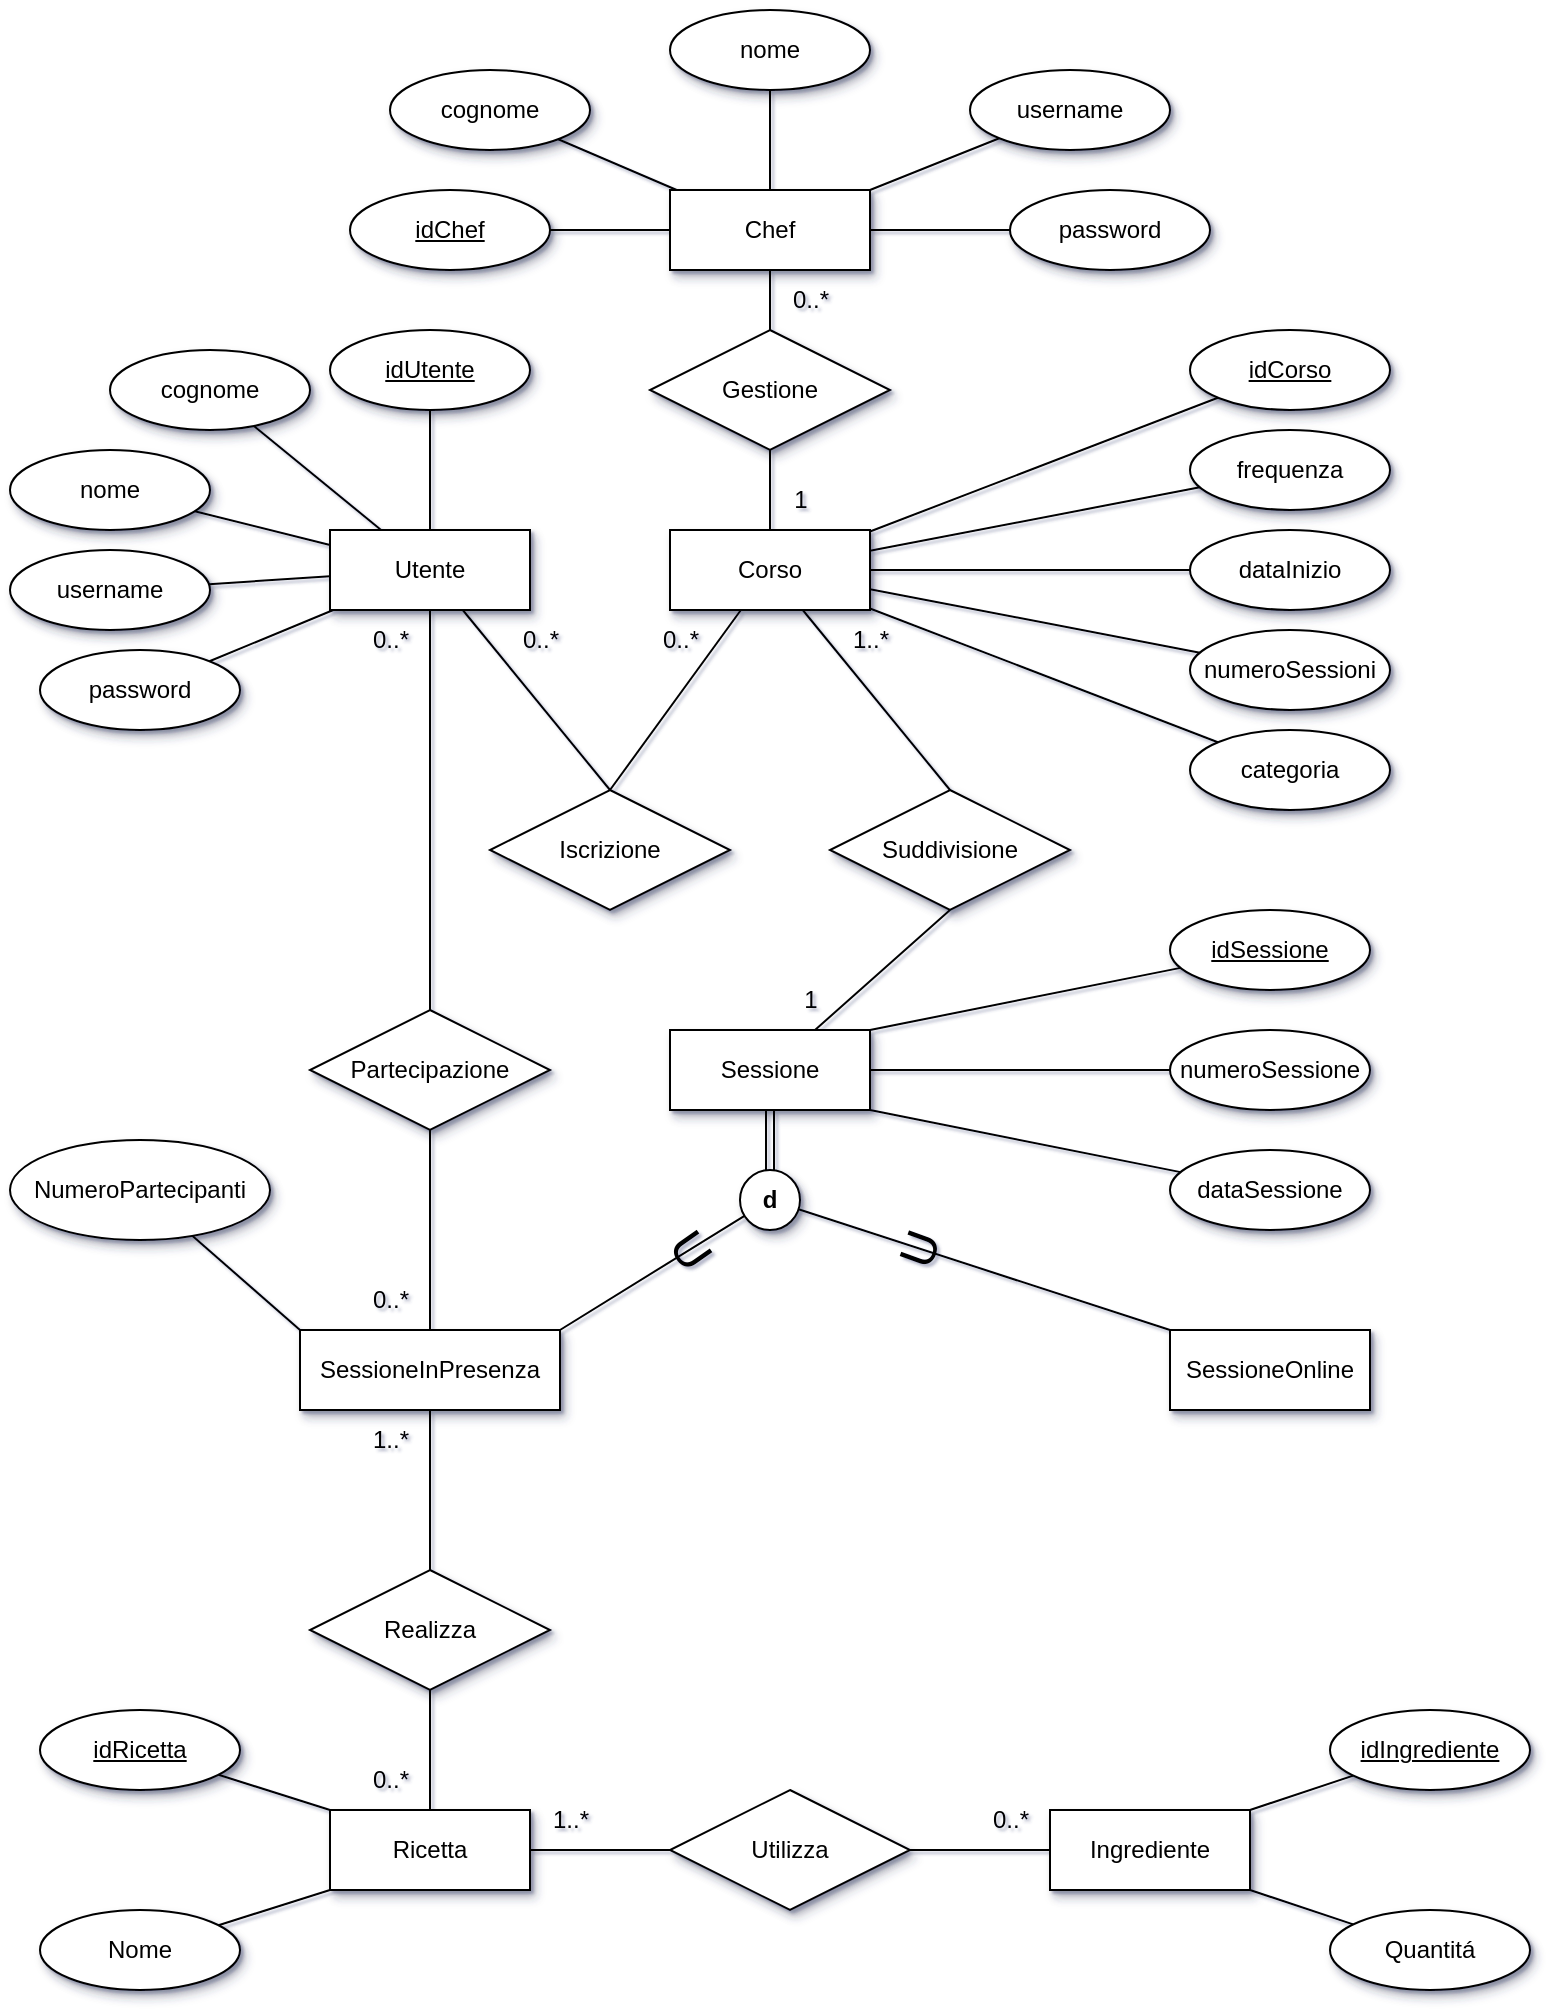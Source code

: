 <mxfile version="27.0.9">
  <diagram name="Pagina-1" id="IO72nUoh3hYoswCz1FrB">
    <mxGraphModel dx="1793" dy="914" grid="1" gridSize="10" guides="1" tooltips="1" connect="1" arrows="1" fold="1" page="1" pageScale="1" pageWidth="827" pageHeight="1169" math="0" shadow="1">
      <root>
        <mxCell id="0" />
        <mxCell id="1" parent="0" />
        <mxCell id="X9CcGSQdcjv7YNDz8xj4-1" value="Chef" style="whiteSpace=wrap;html=1;align=center;shadow=1;" parent="1" vertex="1">
          <mxGeometry x="360.0" y="110" width="100" height="40" as="geometry" />
        </mxCell>
        <mxCell id="X9CcGSQdcjv7YNDz8xj4-2" value="idChef" style="ellipse;whiteSpace=wrap;html=1;align=center;fontStyle=4;shadow=1;strokeColor=default;verticalAlign=middle;fontFamily=Helvetica;fontSize=12;fontColor=default;fillColor=default;" parent="1" vertex="1">
          <mxGeometry x="200.0" y="110" width="100" height="40" as="geometry" />
        </mxCell>
        <mxCell id="X9CcGSQdcjv7YNDz8xj4-3" value="password" style="ellipse;whiteSpace=wrap;html=1;align=center;shadow=1;strokeColor=default;verticalAlign=middle;fontFamily=Helvetica;fontSize=12;fontColor=default;fillColor=default;" parent="1" vertex="1">
          <mxGeometry x="530" y="110" width="100" height="40" as="geometry" />
        </mxCell>
        <mxCell id="X9CcGSQdcjv7YNDz8xj4-4" value="username" style="ellipse;whiteSpace=wrap;html=1;align=center;shadow=1;strokeColor=default;verticalAlign=middle;fontFamily=Helvetica;fontSize=12;fontColor=default;fillColor=default;" parent="1" vertex="1">
          <mxGeometry x="510" y="50" width="100" height="40" as="geometry" />
        </mxCell>
        <mxCell id="X9CcGSQdcjv7YNDz8xj4-5" value="cognome" style="ellipse;whiteSpace=wrap;html=1;align=center;shadow=1;strokeColor=default;verticalAlign=middle;fontFamily=Helvetica;fontSize=12;fontColor=default;fillColor=default;" parent="1" vertex="1">
          <mxGeometry x="220" y="50" width="100" height="40" as="geometry" />
        </mxCell>
        <mxCell id="X9CcGSQdcjv7YNDz8xj4-6" value="nome" style="ellipse;whiteSpace=wrap;html=1;align=center;shadow=1;strokeColor=default;verticalAlign=middle;fontFamily=Helvetica;fontSize=12;fontColor=default;fillColor=default;" parent="1" vertex="1">
          <mxGeometry x="360" y="20" width="100" height="40" as="geometry" />
        </mxCell>
        <mxCell id="X9CcGSQdcjv7YNDz8xj4-9" value="Utente" style="whiteSpace=wrap;html=1;align=center;shadow=1;strokeColor=default;verticalAlign=middle;fontFamily=Helvetica;fontSize=12;fontColor=default;fillColor=default;direction=east;flipH=0;flipV=1;" parent="1" vertex="1">
          <mxGeometry x="190" y="280" width="100" height="40" as="geometry" />
        </mxCell>
        <mxCell id="X9CcGSQdcjv7YNDz8xj4-10" value="idUtente" style="ellipse;whiteSpace=wrap;html=1;align=center;fontStyle=4;shadow=1;strokeColor=default;verticalAlign=middle;fontFamily=Helvetica;fontSize=12;fontColor=default;fillColor=default;direction=east;flipH=0;flipV=1;" parent="1" vertex="1">
          <mxGeometry x="190" y="180" width="100" height="40" as="geometry" />
        </mxCell>
        <mxCell id="X9CcGSQdcjv7YNDz8xj4-11" value="password" style="ellipse;whiteSpace=wrap;html=1;align=center;shadow=1;strokeColor=default;verticalAlign=middle;fontFamily=Helvetica;fontSize=12;fontColor=default;fillColor=default;direction=east;flipH=0;flipV=1;" parent="1" vertex="1">
          <mxGeometry x="45" y="340" width="100" height="40" as="geometry" />
        </mxCell>
        <mxCell id="X9CcGSQdcjv7YNDz8xj4-12" value="username" style="ellipse;whiteSpace=wrap;html=1;align=center;shadow=1;strokeColor=default;verticalAlign=middle;fontFamily=Helvetica;fontSize=12;fontColor=default;fillColor=default;direction=east;flipH=0;flipV=1;" parent="1" vertex="1">
          <mxGeometry x="30" y="290" width="100" height="40" as="geometry" />
        </mxCell>
        <mxCell id="X9CcGSQdcjv7YNDz8xj4-13" value="cognome" style="ellipse;whiteSpace=wrap;html=1;align=center;shadow=1;strokeColor=default;verticalAlign=middle;fontFamily=Helvetica;fontSize=12;fontColor=default;fillColor=default;direction=east;flipH=0;flipV=1;" parent="1" vertex="1">
          <mxGeometry x="80" y="190" width="100" height="40" as="geometry" />
        </mxCell>
        <mxCell id="X9CcGSQdcjv7YNDz8xj4-14" value="nome" style="ellipse;whiteSpace=wrap;html=1;align=center;shadow=1;strokeColor=default;verticalAlign=middle;fontFamily=Helvetica;fontSize=12;fontColor=default;fillColor=default;direction=east;flipH=0;flipV=1;" parent="1" vertex="1">
          <mxGeometry x="30" y="240" width="100" height="40" as="geometry" />
        </mxCell>
        <mxCell id="X9CcGSQdcjv7YNDz8xj4-16" value="Corso" style="whiteSpace=wrap;html=1;align=center;shadow=1;strokeColor=default;verticalAlign=middle;fontFamily=Helvetica;fontSize=12;fontColor=default;fillColor=default;" parent="1" vertex="1">
          <mxGeometry x="360" y="280" width="100" height="40" as="geometry" />
        </mxCell>
        <mxCell id="X9CcGSQdcjv7YNDz8xj4-17" value="idCorso" style="ellipse;whiteSpace=wrap;html=1;align=center;fontStyle=4;shadow=1;strokeColor=default;verticalAlign=middle;fontFamily=Helvetica;fontSize=12;fontColor=default;fillColor=default;" parent="1" vertex="1">
          <mxGeometry x="620" y="180" width="100" height="40" as="geometry" />
        </mxCell>
        <mxCell id="X9CcGSQdcjv7YNDz8xj4-18" value="categoria" style="ellipse;whiteSpace=wrap;html=1;align=center;shadow=1;strokeColor=default;verticalAlign=middle;fontFamily=Helvetica;fontSize=12;fontColor=default;fillColor=default;" parent="1" vertex="1">
          <mxGeometry x="620" y="380" width="100" height="40" as="geometry" />
        </mxCell>
        <mxCell id="X9CcGSQdcjv7YNDz8xj4-19" value="frequenza" style="ellipse;whiteSpace=wrap;html=1;align=center;shadow=1;strokeColor=default;verticalAlign=middle;fontFamily=Helvetica;fontSize=12;fontColor=default;fillColor=default;" parent="1" vertex="1">
          <mxGeometry x="620" y="230" width="100" height="40" as="geometry" />
        </mxCell>
        <mxCell id="X9CcGSQdcjv7YNDz8xj4-23" value="dataInizio" style="ellipse;whiteSpace=wrap;html=1;align=center;shadow=1;strokeColor=default;verticalAlign=middle;fontFamily=Helvetica;fontSize=12;fontColor=default;fillColor=default;" parent="1" vertex="1">
          <mxGeometry x="620" y="280" width="100" height="40" as="geometry" />
        </mxCell>
        <mxCell id="X9CcGSQdcjv7YNDz8xj4-24" value="numeroSessioni" style="ellipse;whiteSpace=wrap;html=1;align=center;shadow=1;strokeColor=default;verticalAlign=middle;fontFamily=Helvetica;fontSize=12;fontColor=default;fillColor=default;" parent="1" vertex="1">
          <mxGeometry x="620" y="330" width="100" height="40" as="geometry" />
        </mxCell>
        <mxCell id="X9CcGSQdcjv7YNDz8xj4-28" value="" style="endArrow=none;html=1;rounded=0;fontFamily=Helvetica;fontSize=12;fontColor=default;" parent="1" source="X9CcGSQdcjv7YNDz8xj4-1" target="X9CcGSQdcjv7YNDz8xj4-2" edge="1">
          <mxGeometry relative="1" as="geometry">
            <mxPoint x="300.15" y="370" as="sourcePoint" />
            <mxPoint x="460.15" y="370" as="targetPoint" />
          </mxGeometry>
        </mxCell>
        <mxCell id="X9CcGSQdcjv7YNDz8xj4-29" value="" style="endArrow=none;html=1;rounded=0;fontFamily=Helvetica;fontSize=12;fontColor=default;" parent="1" source="X9CcGSQdcjv7YNDz8xj4-9" target="X9CcGSQdcjv7YNDz8xj4-14" edge="1">
          <mxGeometry relative="1" as="geometry">
            <mxPoint x="170" y="267.222" as="sourcePoint" />
            <mxPoint x="400.0" y="66.137" as="targetPoint" />
          </mxGeometry>
        </mxCell>
        <mxCell id="X9CcGSQdcjv7YNDz8xj4-30" value="" style="endArrow=none;html=1;rounded=0;fontFamily=Helvetica;fontSize=12;fontColor=default;" parent="1" source="X9CcGSQdcjv7YNDz8xj4-13" target="X9CcGSQdcjv7YNDz8xj4-9" edge="1">
          <mxGeometry relative="1" as="geometry">
            <mxPoint x="270" y="38.57" as="sourcePoint" />
            <mxPoint x="430" y="38.57" as="targetPoint" />
          </mxGeometry>
        </mxCell>
        <mxCell id="X9CcGSQdcjv7YNDz8xj4-31" value="" style="endArrow=none;html=1;rounded=0;fontFamily=Helvetica;fontSize=12;fontColor=default;" parent="1" source="X9CcGSQdcjv7YNDz8xj4-9" target="X9CcGSQdcjv7YNDz8xj4-11" edge="1">
          <mxGeometry relative="1" as="geometry">
            <mxPoint x="270" y="225.071" as="sourcePoint" />
            <mxPoint x="430" y="225.071" as="targetPoint" />
          </mxGeometry>
        </mxCell>
        <mxCell id="X9CcGSQdcjv7YNDz8xj4-32" value="" style="endArrow=none;html=1;rounded=0;fontFamily=Helvetica;fontSize=12;fontColor=default;" parent="1" source="X9CcGSQdcjv7YNDz8xj4-1" target="X9CcGSQdcjv7YNDz8xj4-3" edge="1">
          <mxGeometry relative="1" as="geometry">
            <mxPoint x="300.15" y="370" as="sourcePoint" />
            <mxPoint x="460.15" y="370" as="targetPoint" />
          </mxGeometry>
        </mxCell>
        <mxCell id="X9CcGSQdcjv7YNDz8xj4-33" value="" style="endArrow=none;html=1;rounded=0;fontFamily=Helvetica;fontSize=12;fontColor=default;" parent="1" source="X9CcGSQdcjv7YNDz8xj4-1" target="X9CcGSQdcjv7YNDz8xj4-4" edge="1">
          <mxGeometry relative="1" as="geometry">
            <mxPoint x="300.15" y="370" as="sourcePoint" />
            <mxPoint x="460.15" y="370" as="targetPoint" />
          </mxGeometry>
        </mxCell>
        <mxCell id="X9CcGSQdcjv7YNDz8xj4-34" value="" style="endArrow=none;html=1;rounded=0;fontFamily=Helvetica;fontSize=12;fontColor=default;" parent="1" source="X9CcGSQdcjv7YNDz8xj4-1" target="X9CcGSQdcjv7YNDz8xj4-6" edge="1">
          <mxGeometry relative="1" as="geometry">
            <mxPoint x="300.15" y="370" as="sourcePoint" />
            <mxPoint x="460.15" y="370" as="targetPoint" />
          </mxGeometry>
        </mxCell>
        <mxCell id="X9CcGSQdcjv7YNDz8xj4-35" value="" style="endArrow=none;html=1;rounded=0;fontFamily=Helvetica;fontSize=12;fontColor=default;" parent="1" source="X9CcGSQdcjv7YNDz8xj4-1" target="X9CcGSQdcjv7YNDz8xj4-5" edge="1">
          <mxGeometry relative="1" as="geometry">
            <mxPoint x="300.15" y="370" as="sourcePoint" />
            <mxPoint x="460.15" y="370" as="targetPoint" />
          </mxGeometry>
        </mxCell>
        <mxCell id="X9CcGSQdcjv7YNDz8xj4-36" value="" style="endArrow=none;html=1;rounded=0;fontFamily=Helvetica;fontSize=12;fontColor=default;" parent="1" source="X9CcGSQdcjv7YNDz8xj4-9" target="X9CcGSQdcjv7YNDz8xj4-10" edge="1">
          <mxGeometry relative="1" as="geometry">
            <mxPoint x="270" y="20" as="sourcePoint" />
            <mxPoint x="430" y="20" as="targetPoint" />
          </mxGeometry>
        </mxCell>
        <mxCell id="X9CcGSQdcjv7YNDz8xj4-37" value="" style="endArrow=none;html=1;rounded=0;fontFamily=Helvetica;fontSize=12;fontColor=default;" parent="1" source="X9CcGSQdcjv7YNDz8xj4-12" target="X9CcGSQdcjv7YNDz8xj4-9" edge="1">
          <mxGeometry relative="1" as="geometry">
            <mxPoint x="240" y="131" as="sourcePoint" />
            <mxPoint x="170" y="282.5" as="targetPoint" />
          </mxGeometry>
        </mxCell>
        <mxCell id="X9CcGSQdcjv7YNDz8xj4-39" value="Gestione" style="shape=rhombus;perimeter=rhombusPerimeter;whiteSpace=wrap;html=1;align=center;shadow=1;strokeColor=default;verticalAlign=middle;fontFamily=Helvetica;fontSize=12;fontColor=default;fillColor=default;" parent="1" vertex="1">
          <mxGeometry x="350" y="180" width="120" height="60" as="geometry" />
        </mxCell>
        <mxCell id="X9CcGSQdcjv7YNDz8xj4-40" value="Iscrizione" style="shape=rhombus;perimeter=rhombusPerimeter;whiteSpace=wrap;html=1;align=center;shadow=1;strokeColor=default;verticalAlign=middle;fontFamily=Helvetica;fontSize=12;fontColor=default;fillColor=default;" parent="1" vertex="1">
          <mxGeometry x="270" y="410" width="120" height="60" as="geometry" />
        </mxCell>
        <mxCell id="X9CcGSQdcjv7YNDz8xj4-41" value="" style="endArrow=none;html=1;rounded=0;fontFamily=Helvetica;fontSize=12;fontColor=default;exitX=0.5;exitY=0;exitDx=0;exitDy=0;" parent="1" source="X9CcGSQdcjv7YNDz8xj4-40" target="X9CcGSQdcjv7YNDz8xj4-9" edge="1">
          <mxGeometry relative="1" as="geometry">
            <mxPoint x="281" y="356" as="sourcePoint" />
            <mxPoint x="430" y="540" as="targetPoint" />
          </mxGeometry>
        </mxCell>
        <mxCell id="X9CcGSQdcjv7YNDz8xj4-42" value="" style="endArrow=none;html=1;rounded=0;fontFamily=Helvetica;fontSize=12;fontColor=default;" parent="1" source="X9CcGSQdcjv7YNDz8xj4-39" target="X9CcGSQdcjv7YNDz8xj4-1" edge="1">
          <mxGeometry relative="1" as="geometry">
            <mxPoint x="433.348" y="189.674" as="sourcePoint" />
            <mxPoint x="400.15" y="360" as="targetPoint" />
          </mxGeometry>
        </mxCell>
        <mxCell id="X9CcGSQdcjv7YNDz8xj4-44" value="" style="endArrow=none;html=1;rounded=0;fontFamily=Helvetica;fontSize=12;fontColor=default;exitX=0.5;exitY=0;exitDx=0;exitDy=0;" parent="1" source="X9CcGSQdcjv7YNDz8xj4-40" target="X9CcGSQdcjv7YNDz8xj4-16" edge="1">
          <mxGeometry relative="1" as="geometry">
            <mxPoint x="330" y="370" as="sourcePoint" />
            <mxPoint x="490" y="370" as="targetPoint" />
          </mxGeometry>
        </mxCell>
        <mxCell id="X9CcGSQdcjv7YNDz8xj4-49" value="Sessione" style="whiteSpace=wrap;html=1;align=center;shadow=1;strokeColor=default;verticalAlign=middle;fontFamily=Helvetica;fontSize=12;fontColor=default;fillColor=default;" parent="1" vertex="1">
          <mxGeometry x="360" y="530" width="100" height="40" as="geometry" />
        </mxCell>
        <mxCell id="X9CcGSQdcjv7YNDz8xj4-50" value="idSessione" style="ellipse;whiteSpace=wrap;html=1;align=center;fontStyle=4;shadow=1;strokeColor=default;verticalAlign=middle;fontFamily=Helvetica;fontSize=12;fontColor=default;fillColor=default;" parent="1" vertex="1">
          <mxGeometry x="610" y="470" width="100" height="40" as="geometry" />
        </mxCell>
        <mxCell id="X9CcGSQdcjv7YNDz8xj4-54" value="numeroSessione" style="ellipse;whiteSpace=wrap;html=1;align=center;shadow=1;strokeColor=default;verticalAlign=middle;fontFamily=Helvetica;fontSize=12;fontColor=default;fillColor=default;" parent="1" vertex="1">
          <mxGeometry x="610" y="530" width="100" height="40" as="geometry" />
        </mxCell>
        <mxCell id="X9CcGSQdcjv7YNDz8xj4-55" value="dataSessione" style="ellipse;whiteSpace=wrap;html=1;align=center;shadow=1;strokeColor=default;verticalAlign=middle;fontFamily=Helvetica;fontSize=12;fontColor=default;fillColor=default;" parent="1" vertex="1">
          <mxGeometry x="610" y="590" width="100" height="40" as="geometry" />
        </mxCell>
        <mxCell id="X9CcGSQdcjv7YNDz8xj4-57" value="" style="endArrow=none;html=1;rounded=0;fontFamily=Helvetica;fontSize=12;fontColor=default;" parent="1" source="X9CcGSQdcjv7YNDz8xj4-16" target="X9CcGSQdcjv7YNDz8xj4-39" edge="1">
          <mxGeometry relative="1" as="geometry">
            <mxPoint x="330" y="370" as="sourcePoint" />
            <mxPoint x="490" y="370" as="targetPoint" />
          </mxGeometry>
        </mxCell>
        <mxCell id="X9CcGSQdcjv7YNDz8xj4-58" value="Suddivisione" style="shape=rhombus;perimeter=rhombusPerimeter;whiteSpace=wrap;html=1;align=center;shadow=1;strokeColor=default;verticalAlign=middle;fontFamily=Helvetica;fontSize=12;fontColor=default;fillColor=default;" parent="1" vertex="1">
          <mxGeometry x="440" y="410" width="120" height="60" as="geometry" />
        </mxCell>
        <mxCell id="X9CcGSQdcjv7YNDz8xj4-59" value="" style="endArrow=none;html=1;rounded=0;fontFamily=Helvetica;fontSize=12;fontColor=default;entryX=0.5;entryY=0;entryDx=0;entryDy=0;" parent="1" source="X9CcGSQdcjv7YNDz8xj4-16" target="X9CcGSQdcjv7YNDz8xj4-58" edge="1">
          <mxGeometry relative="1" as="geometry">
            <mxPoint x="330" y="370" as="sourcePoint" />
            <mxPoint x="490" y="370" as="targetPoint" />
          </mxGeometry>
        </mxCell>
        <mxCell id="X9CcGSQdcjv7YNDz8xj4-60" value="" style="endArrow=none;html=1;rounded=0;fontFamily=Helvetica;fontSize=12;fontColor=default;exitX=0.5;exitY=1;exitDx=0;exitDy=0;" parent="1" source="X9CcGSQdcjv7YNDz8xj4-58" target="X9CcGSQdcjv7YNDz8xj4-49" edge="1">
          <mxGeometry relative="1" as="geometry">
            <mxPoint x="330" y="470" as="sourcePoint" />
            <mxPoint x="490" y="470" as="targetPoint" />
          </mxGeometry>
        </mxCell>
        <mxCell id="X9CcGSQdcjv7YNDz8xj4-61" value="" style="endArrow=none;html=1;rounded=0;fontFamily=Helvetica;fontSize=12;fontColor=default;" parent="1" source="X9CcGSQdcjv7YNDz8xj4-16" target="X9CcGSQdcjv7YNDz8xj4-18" edge="1">
          <mxGeometry relative="1" as="geometry">
            <mxPoint x="340" y="470" as="sourcePoint" />
            <mxPoint x="490" y="470" as="targetPoint" />
          </mxGeometry>
        </mxCell>
        <mxCell id="X9CcGSQdcjv7YNDz8xj4-62" value="" style="endArrow=none;html=1;rounded=0;fontFamily=Helvetica;fontSize=12;fontColor=default;" parent="1" source="X9CcGSQdcjv7YNDz8xj4-16" target="X9CcGSQdcjv7YNDz8xj4-24" edge="1">
          <mxGeometry relative="1" as="geometry">
            <mxPoint x="330" y="470" as="sourcePoint" />
            <mxPoint x="490" y="470" as="targetPoint" />
          </mxGeometry>
        </mxCell>
        <mxCell id="X9CcGSQdcjv7YNDz8xj4-63" value="" style="endArrow=none;html=1;rounded=0;fontFamily=Helvetica;fontSize=12;fontColor=default;" parent="1" source="X9CcGSQdcjv7YNDz8xj4-16" target="X9CcGSQdcjv7YNDz8xj4-23" edge="1">
          <mxGeometry relative="1" as="geometry">
            <mxPoint x="330" y="470" as="sourcePoint" />
            <mxPoint x="490" y="470" as="targetPoint" />
          </mxGeometry>
        </mxCell>
        <mxCell id="X9CcGSQdcjv7YNDz8xj4-64" value="" style="endArrow=none;html=1;rounded=0;fontFamily=Helvetica;fontSize=12;fontColor=default;" parent="1" source="X9CcGSQdcjv7YNDz8xj4-16" target="X9CcGSQdcjv7YNDz8xj4-19" edge="1">
          <mxGeometry relative="1" as="geometry">
            <mxPoint x="330" y="470" as="sourcePoint" />
            <mxPoint x="490" y="470" as="targetPoint" />
          </mxGeometry>
        </mxCell>
        <mxCell id="X9CcGSQdcjv7YNDz8xj4-65" value="" style="endArrow=none;html=1;rounded=0;fontFamily=Helvetica;fontSize=12;fontColor=default;" parent="1" source="X9CcGSQdcjv7YNDz8xj4-16" target="X9CcGSQdcjv7YNDz8xj4-17" edge="1">
          <mxGeometry relative="1" as="geometry">
            <mxPoint x="330" y="470" as="sourcePoint" />
            <mxPoint x="490" y="470" as="targetPoint" />
          </mxGeometry>
        </mxCell>
        <mxCell id="X9CcGSQdcjv7YNDz8xj4-66" style="edgeStyle=orthogonalEdgeStyle;rounded=0;orthogonalLoop=1;jettySize=auto;html=1;exitX=0.5;exitY=1;exitDx=0;exitDy=0;fontFamily=Helvetica;fontSize=12;fontColor=default;" parent="1" source="X9CcGSQdcjv7YNDz8xj4-54" target="X9CcGSQdcjv7YNDz8xj4-54" edge="1">
          <mxGeometry relative="1" as="geometry" />
        </mxCell>
        <mxCell id="X9CcGSQdcjv7YNDz8xj4-67" value="" style="endArrow=none;html=1;rounded=0;fontFamily=Helvetica;fontSize=12;fontColor=default;exitX=1;exitY=0;exitDx=0;exitDy=0;" parent="1" source="X9CcGSQdcjv7YNDz8xj4-49" target="X9CcGSQdcjv7YNDz8xj4-50" edge="1">
          <mxGeometry relative="1" as="geometry">
            <mxPoint x="410" y="550" as="sourcePoint" />
            <mxPoint x="490" y="570" as="targetPoint" />
          </mxGeometry>
        </mxCell>
        <mxCell id="X9CcGSQdcjv7YNDz8xj4-68" value="" style="endArrow=none;html=1;rounded=0;fontFamily=Helvetica;fontSize=12;fontColor=default;" parent="1" source="X9CcGSQdcjv7YNDz8xj4-49" target="X9CcGSQdcjv7YNDz8xj4-54" edge="1">
          <mxGeometry relative="1" as="geometry">
            <mxPoint x="330" y="570" as="sourcePoint" />
            <mxPoint x="490" y="570" as="targetPoint" />
          </mxGeometry>
        </mxCell>
        <mxCell id="X9CcGSQdcjv7YNDz8xj4-69" value="" style="endArrow=none;html=1;rounded=0;fontFamily=Helvetica;fontSize=12;fontColor=default;exitX=1;exitY=1;exitDx=0;exitDy=0;" parent="1" source="X9CcGSQdcjv7YNDz8xj4-49" target="X9CcGSQdcjv7YNDz8xj4-55" edge="1">
          <mxGeometry relative="1" as="geometry">
            <mxPoint x="490" y="580" as="sourcePoint" />
            <mxPoint x="490" y="570" as="targetPoint" />
          </mxGeometry>
        </mxCell>
        <mxCell id="X9CcGSQdcjv7YNDz8xj4-73" value="" style="shape=link;html=1;rounded=0;fontFamily=Helvetica;fontSize=12;fontColor=default;" parent="1" target="X9CcGSQdcjv7YNDz8xj4-49" edge="1">
          <mxGeometry width="100" relative="1" as="geometry">
            <mxPoint x="410" y="610" as="sourcePoint" />
            <mxPoint x="460" y="570" as="targetPoint" />
          </mxGeometry>
        </mxCell>
        <mxCell id="X9CcGSQdcjv7YNDz8xj4-75" value="&lt;b&gt;d&lt;/b&gt;" style="ellipse;whiteSpace=wrap;html=1;aspect=fixed;shadow=1;strokeColor=default;align=center;verticalAlign=middle;fontFamily=Helvetica;fontSize=12;fontColor=default;fillColor=default;" parent="1" vertex="1">
          <mxGeometry x="395" y="600" width="30" height="30" as="geometry" />
        </mxCell>
        <mxCell id="X9CcGSQdcjv7YNDz8xj4-78" value="" style="endArrow=none;html=1;rounded=0;fontFamily=Helvetica;fontSize=12;fontColor=default;entryX=0;entryY=0;entryDx=0;entryDy=0;" parent="1" source="X9CcGSQdcjv7YNDz8xj4-75" target="X9CcGSQdcjv7YNDz8xj4-79" edge="1">
          <mxGeometry width="50" height="50" relative="1" as="geometry">
            <mxPoint x="144" y="590" as="sourcePoint" />
            <mxPoint x="414" y="710" as="targetPoint" />
          </mxGeometry>
        </mxCell>
        <mxCell id="X9CcGSQdcjv7YNDz8xj4-79" value="SessioneOnline" style="whiteSpace=wrap;html=1;align=center;shadow=1;strokeColor=default;verticalAlign=middle;fontFamily=Helvetica;fontSize=12;fontColor=default;fillColor=default;" parent="1" vertex="1">
          <mxGeometry x="610" y="680" width="100" height="40" as="geometry" />
        </mxCell>
        <mxCell id="X9CcGSQdcjv7YNDz8xj4-80" value="SessioneInPresenza" style="whiteSpace=wrap;html=1;align=center;shadow=1;strokeColor=default;verticalAlign=middle;fontFamily=Helvetica;fontSize=12;fontColor=default;fillColor=default;" parent="1" vertex="1">
          <mxGeometry x="175" y="680" width="130" height="40" as="geometry" />
        </mxCell>
        <mxCell id="X9CcGSQdcjv7YNDz8xj4-81" value="" style="endArrow=none;html=1;rounded=0;fontFamily=Helvetica;fontSize=12;fontColor=default;exitX=1;exitY=0;exitDx=0;exitDy=0;" parent="1" source="X9CcGSQdcjv7YNDz8xj4-80" target="X9CcGSQdcjv7YNDz8xj4-75" edge="1">
          <mxGeometry relative="1" as="geometry">
            <mxPoint x="330" y="570" as="sourcePoint" />
            <mxPoint x="490" y="570" as="targetPoint" />
          </mxGeometry>
        </mxCell>
        <mxCell id="X9CcGSQdcjv7YNDz8xj4-82" value="Partecipazione" style="shape=rhombus;perimeter=rhombusPerimeter;whiteSpace=wrap;html=1;align=center;shadow=1;strokeColor=default;verticalAlign=middle;fontFamily=Helvetica;fontSize=12;fontColor=default;fillColor=default;" parent="1" vertex="1">
          <mxGeometry x="180" y="520" width="120" height="60" as="geometry" />
        </mxCell>
        <mxCell id="X9CcGSQdcjv7YNDz8xj4-83" value="" style="endArrow=none;html=1;rounded=0;fontFamily=Helvetica;fontSize=12;fontColor=default;" parent="1" source="X9CcGSQdcjv7YNDz8xj4-82" target="X9CcGSQdcjv7YNDz8xj4-80" edge="1">
          <mxGeometry relative="1" as="geometry">
            <mxPoint x="330" y="570" as="sourcePoint" />
            <mxPoint x="490" y="570" as="targetPoint" />
          </mxGeometry>
        </mxCell>
        <mxCell id="X9CcGSQdcjv7YNDz8xj4-84" value="" style="endArrow=none;html=1;rounded=0;fontFamily=Helvetica;fontSize=12;fontColor=default;" parent="1" source="X9CcGSQdcjv7YNDz8xj4-9" target="X9CcGSQdcjv7YNDz8xj4-82" edge="1">
          <mxGeometry relative="1" as="geometry">
            <mxPoint x="330" y="570" as="sourcePoint" />
            <mxPoint x="490" y="570" as="targetPoint" />
          </mxGeometry>
        </mxCell>
        <mxCell id="X9CcGSQdcjv7YNDz8xj4-85" value="NumeroPartecipanti" style="ellipse;whiteSpace=wrap;html=1;align=center;shadow=1;strokeColor=default;verticalAlign=middle;fontFamily=Helvetica;fontSize=12;fontColor=default;fillColor=default;" parent="1" vertex="1">
          <mxGeometry x="30" y="585" width="130" height="50" as="geometry" />
        </mxCell>
        <mxCell id="X9CcGSQdcjv7YNDz8xj4-86" value="" style="endArrow=none;html=1;rounded=0;fontFamily=Helvetica;fontSize=12;fontColor=default;entryX=0;entryY=0;entryDx=0;entryDy=0;" parent="1" source="X9CcGSQdcjv7YNDz8xj4-85" target="X9CcGSQdcjv7YNDz8xj4-80" edge="1">
          <mxGeometry relative="1" as="geometry">
            <mxPoint x="330" y="670" as="sourcePoint" />
            <mxPoint x="490" y="670" as="targetPoint" />
          </mxGeometry>
        </mxCell>
        <mxCell id="X9CcGSQdcjv7YNDz8xj4-87" value="Ricetta" style="whiteSpace=wrap;html=1;align=center;shadow=1;strokeColor=default;verticalAlign=middle;fontFamily=Helvetica;fontSize=12;fontColor=default;fillColor=default;" parent="1" vertex="1">
          <mxGeometry x="190" y="920" width="100" height="40" as="geometry" />
        </mxCell>
        <mxCell id="X9CcGSQdcjv7YNDz8xj4-88" value="Realizza" style="shape=rhombus;perimeter=rhombusPerimeter;whiteSpace=wrap;html=1;align=center;shadow=1;strokeColor=default;verticalAlign=middle;fontFamily=Helvetica;fontSize=12;fontColor=default;fillColor=default;" parent="1" vertex="1">
          <mxGeometry x="180" y="800" width="120" height="60" as="geometry" />
        </mxCell>
        <mxCell id="X9CcGSQdcjv7YNDz8xj4-89" value="" style="endArrow=none;html=1;rounded=0;fontFamily=Helvetica;fontSize=12;fontColor=default;" parent="1" source="X9CcGSQdcjv7YNDz8xj4-87" target="X9CcGSQdcjv7YNDz8xj4-88" edge="1">
          <mxGeometry relative="1" as="geometry">
            <mxPoint x="330" y="770" as="sourcePoint" />
            <mxPoint x="490" y="770" as="targetPoint" />
          </mxGeometry>
        </mxCell>
        <mxCell id="X9CcGSQdcjv7YNDz8xj4-90" value="" style="endArrow=none;html=1;rounded=0;fontFamily=Helvetica;fontSize=12;fontColor=default;" parent="1" source="X9CcGSQdcjv7YNDz8xj4-88" target="X9CcGSQdcjv7YNDz8xj4-80" edge="1">
          <mxGeometry relative="1" as="geometry">
            <mxPoint x="330" y="770" as="sourcePoint" />
            <mxPoint x="490" y="770" as="targetPoint" />
          </mxGeometry>
        </mxCell>
        <mxCell id="X9CcGSQdcjv7YNDz8xj4-91" value="idRicetta" style="ellipse;whiteSpace=wrap;html=1;align=center;fontStyle=4;shadow=1;strokeColor=default;verticalAlign=middle;fontFamily=Helvetica;fontSize=12;fontColor=default;fillColor=default;" parent="1" vertex="1">
          <mxGeometry x="45" y="870" width="100" height="40" as="geometry" />
        </mxCell>
        <mxCell id="X9CcGSQdcjv7YNDz8xj4-93" value="Nome" style="ellipse;whiteSpace=wrap;html=1;align=center;shadow=1;strokeColor=default;verticalAlign=middle;fontFamily=Helvetica;fontSize=12;fontColor=default;fillColor=default;" parent="1" vertex="1">
          <mxGeometry x="45" y="970" width="100" height="40" as="geometry" />
        </mxCell>
        <mxCell id="X9CcGSQdcjv7YNDz8xj4-94" value="Utilizza" style="shape=rhombus;perimeter=rhombusPerimeter;whiteSpace=wrap;html=1;align=center;shadow=1;strokeColor=default;verticalAlign=middle;fontFamily=Helvetica;fontSize=12;fontColor=default;fillColor=default;" parent="1" vertex="1">
          <mxGeometry x="360" y="910" width="120" height="60" as="geometry" />
        </mxCell>
        <mxCell id="X9CcGSQdcjv7YNDz8xj4-95" value="Ingrediente" style="whiteSpace=wrap;html=1;align=center;shadow=1;strokeColor=default;verticalAlign=middle;fontFamily=Helvetica;fontSize=12;fontColor=default;fillColor=default;" parent="1" vertex="1">
          <mxGeometry x="550" y="920" width="100" height="40" as="geometry" />
        </mxCell>
        <mxCell id="X9CcGSQdcjv7YNDz8xj4-96" value="idIngrediente" style="ellipse;whiteSpace=wrap;html=1;align=center;fontStyle=4;shadow=1;strokeColor=default;verticalAlign=middle;fontFamily=Helvetica;fontSize=12;fontColor=default;fillColor=default;" parent="1" vertex="1">
          <mxGeometry x="690" y="870" width="100" height="40" as="geometry" />
        </mxCell>
        <mxCell id="X9CcGSQdcjv7YNDz8xj4-97" value="Quantitá" style="ellipse;whiteSpace=wrap;html=1;align=center;shadow=1;strokeColor=default;verticalAlign=middle;fontFamily=Helvetica;fontSize=12;fontColor=default;fillColor=default;" parent="1" vertex="1">
          <mxGeometry x="690" y="970" width="100" height="40" as="geometry" />
        </mxCell>
        <mxCell id="X9CcGSQdcjv7YNDz8xj4-98" value="" style="endArrow=none;html=1;rounded=0;fontFamily=Helvetica;fontSize=12;fontColor=default;" parent="1" source="X9CcGSQdcjv7YNDz8xj4-87" target="X9CcGSQdcjv7YNDz8xj4-94" edge="1">
          <mxGeometry relative="1" as="geometry">
            <mxPoint x="330" y="870" as="sourcePoint" />
            <mxPoint x="490" y="870" as="targetPoint" />
          </mxGeometry>
        </mxCell>
        <mxCell id="X9CcGSQdcjv7YNDz8xj4-99" value="" style="endArrow=none;html=1;rounded=0;fontFamily=Helvetica;fontSize=12;fontColor=default;exitX=1;exitY=1;exitDx=0;exitDy=0;" parent="1" source="X9CcGSQdcjv7YNDz8xj4-95" target="X9CcGSQdcjv7YNDz8xj4-97" edge="1">
          <mxGeometry relative="1" as="geometry">
            <mxPoint x="650" y="1010" as="sourcePoint" />
            <mxPoint x="490" y="870" as="targetPoint" />
          </mxGeometry>
        </mxCell>
        <mxCell id="X9CcGSQdcjv7YNDz8xj4-101" value="" style="endArrow=none;html=1;rounded=0;fontFamily=Helvetica;fontSize=12;fontColor=default;exitX=1;exitY=0;exitDx=0;exitDy=0;" parent="1" source="X9CcGSQdcjv7YNDz8xj4-95" target="X9CcGSQdcjv7YNDz8xj4-96" edge="1">
          <mxGeometry relative="1" as="geometry">
            <mxPoint x="330" y="870" as="sourcePoint" />
            <mxPoint x="490" y="870" as="targetPoint" />
          </mxGeometry>
        </mxCell>
        <mxCell id="X9CcGSQdcjv7YNDz8xj4-103" value="" style="endArrow=none;html=1;rounded=0;fontFamily=Helvetica;fontSize=12;fontColor=default;entryX=0;entryY=0;entryDx=0;entryDy=0;" parent="1" source="X9CcGSQdcjv7YNDz8xj4-91" target="X9CcGSQdcjv7YNDz8xj4-87" edge="1">
          <mxGeometry relative="1" as="geometry">
            <mxPoint x="330" y="870" as="sourcePoint" />
            <mxPoint x="490" y="870" as="targetPoint" />
          </mxGeometry>
        </mxCell>
        <mxCell id="X9CcGSQdcjv7YNDz8xj4-104" value="" style="endArrow=none;html=1;rounded=0;fontFamily=Helvetica;fontSize=12;fontColor=default;entryX=0;entryY=1;entryDx=0;entryDy=0;" parent="1" source="X9CcGSQdcjv7YNDz8xj4-93" target="X9CcGSQdcjv7YNDz8xj4-87" edge="1">
          <mxGeometry relative="1" as="geometry">
            <mxPoint x="330" y="870" as="sourcePoint" />
            <mxPoint x="490" y="870" as="targetPoint" />
          </mxGeometry>
        </mxCell>
        <mxCell id="X9CcGSQdcjv7YNDz8xj4-105" value="&lt;font style=&quot;font-size: 24px;&quot;&gt;U&lt;/font&gt;" style="text;html=1;align=center;verticalAlign=middle;resizable=0;points=[];autosize=1;strokeColor=none;fillColor=none;fontFamily=Helvetica;fontSize=12;fontColor=default;rotation=55;" parent="1" vertex="1">
          <mxGeometry x="350" y="620" width="40" height="40" as="geometry" />
        </mxCell>
        <mxCell id="X9CcGSQdcjv7YNDz8xj4-109" value="&lt;font style=&quot;font-size: 24px;&quot;&gt;U&lt;/font&gt;" style="text;html=1;align=center;verticalAlign=middle;resizable=1;points=[];autosize=1;strokeColor=none;fillColor=none;fontFamily=Helvetica;fontSize=12;fontColor=default;flipH=0;flipV=1;movable=1;rotatable=1;deletable=1;editable=1;locked=0;connectable=1;rotation=-70;" parent="1" vertex="1">
          <mxGeometry x="470" y="620" width="30" height="40" as="geometry" />
        </mxCell>
        <mxCell id="X9CcGSQdcjv7YNDz8xj4-110" style="edgeStyle=orthogonalEdgeStyle;rounded=0;orthogonalLoop=1;jettySize=auto;html=1;exitX=0.5;exitY=1;exitDx=0;exitDy=0;fontFamily=Helvetica;fontSize=12;fontColor=default;" parent="1" source="X9CcGSQdcjv7YNDz8xj4-24" target="X9CcGSQdcjv7YNDz8xj4-24" edge="1">
          <mxGeometry relative="1" as="geometry" />
        </mxCell>
        <mxCell id="0uFSNHTxZhNWviipePCo-1" value="0..*" style="text;html=1;align=center;verticalAlign=middle;resizable=0;points=[];autosize=1;strokeColor=none;fillColor=none;" parent="1" vertex="1">
          <mxGeometry x="410" y="150" width="40" height="30" as="geometry" />
        </mxCell>
        <mxCell id="0uFSNHTxZhNWviipePCo-2" value="1" style="text;html=1;align=center;verticalAlign=middle;resizable=0;points=[];autosize=1;strokeColor=none;fillColor=none;" parent="1" vertex="1">
          <mxGeometry x="410" y="250" width="30" height="30" as="geometry" />
        </mxCell>
        <mxCell id="0uFSNHTxZhNWviipePCo-3" value="0..*" style="text;html=1;align=center;verticalAlign=middle;resizable=0;points=[];autosize=1;strokeColor=none;fillColor=none;" parent="1" vertex="1">
          <mxGeometry x="275" y="320" width="40" height="30" as="geometry" />
        </mxCell>
        <mxCell id="0uFSNHTxZhNWviipePCo-4" value="0..*" style="text;html=1;align=center;verticalAlign=middle;resizable=0;points=[];autosize=1;strokeColor=none;fillColor=none;" parent="1" vertex="1">
          <mxGeometry x="345" y="320" width="40" height="30" as="geometry" />
        </mxCell>
        <mxCell id="0uFSNHTxZhNWviipePCo-5" value="0..*" style="text;html=1;align=center;verticalAlign=middle;resizable=0;points=[];autosize=1;strokeColor=none;fillColor=none;" parent="1" vertex="1">
          <mxGeometry x="200" y="320" width="40" height="30" as="geometry" />
        </mxCell>
        <mxCell id="0uFSNHTxZhNWviipePCo-6" value="0..*" style="text;html=1;align=center;verticalAlign=middle;resizable=0;points=[];autosize=1;strokeColor=none;fillColor=none;" parent="1" vertex="1">
          <mxGeometry x="200" y="650" width="40" height="30" as="geometry" />
        </mxCell>
        <mxCell id="0uFSNHTxZhNWviipePCo-7" value="1..*" style="text;html=1;align=center;verticalAlign=middle;resizable=0;points=[];autosize=1;strokeColor=none;fillColor=none;" parent="1" vertex="1">
          <mxGeometry x="440" y="320" width="40" height="30" as="geometry" />
        </mxCell>
        <mxCell id="0uFSNHTxZhNWviipePCo-8" value="1" style="text;html=1;align=center;verticalAlign=middle;resizable=0;points=[];autosize=1;strokeColor=none;fillColor=none;" parent="1" vertex="1">
          <mxGeometry x="415" y="500" width="30" height="30" as="geometry" />
        </mxCell>
        <mxCell id="0uFSNHTxZhNWviipePCo-10" value="1..*" style="text;html=1;align=center;verticalAlign=middle;resizable=0;points=[];autosize=1;strokeColor=none;fillColor=none;" parent="1" vertex="1">
          <mxGeometry x="200" y="720" width="40" height="30" as="geometry" />
        </mxCell>
        <mxCell id="0uFSNHTxZhNWviipePCo-12" value="0..*" style="text;html=1;align=center;verticalAlign=middle;resizable=0;points=[];autosize=1;strokeColor=none;fillColor=none;" parent="1" vertex="1">
          <mxGeometry x="200" y="890" width="40" height="30" as="geometry" />
        </mxCell>
        <mxCell id="0uFSNHTxZhNWviipePCo-13" value="1..*" style="text;html=1;align=center;verticalAlign=middle;resizable=0;points=[];autosize=1;strokeColor=none;fillColor=none;" parent="1" vertex="1">
          <mxGeometry x="290" y="910" width="40" height="30" as="geometry" />
        </mxCell>
        <mxCell id="kUn_TqXdqcJszwuQaLx0-4" value="" style="endArrow=none;html=1;rounded=0;" parent="1" source="X9CcGSQdcjv7YNDz8xj4-94" target="X9CcGSQdcjv7YNDz8xj4-95" edge="1">
          <mxGeometry width="50" height="50" relative="1" as="geometry">
            <mxPoint x="390" y="690" as="sourcePoint" />
            <mxPoint x="610" y="950" as="targetPoint" />
          </mxGeometry>
        </mxCell>
        <mxCell id="kUn_TqXdqcJszwuQaLx0-5" value="0..*" style="text;html=1;align=center;verticalAlign=middle;resizable=0;points=[];autosize=1;strokeColor=none;fillColor=none;" parent="1" vertex="1">
          <mxGeometry x="510" y="910" width="40" height="30" as="geometry" />
        </mxCell>
      </root>
    </mxGraphModel>
  </diagram>
</mxfile>
